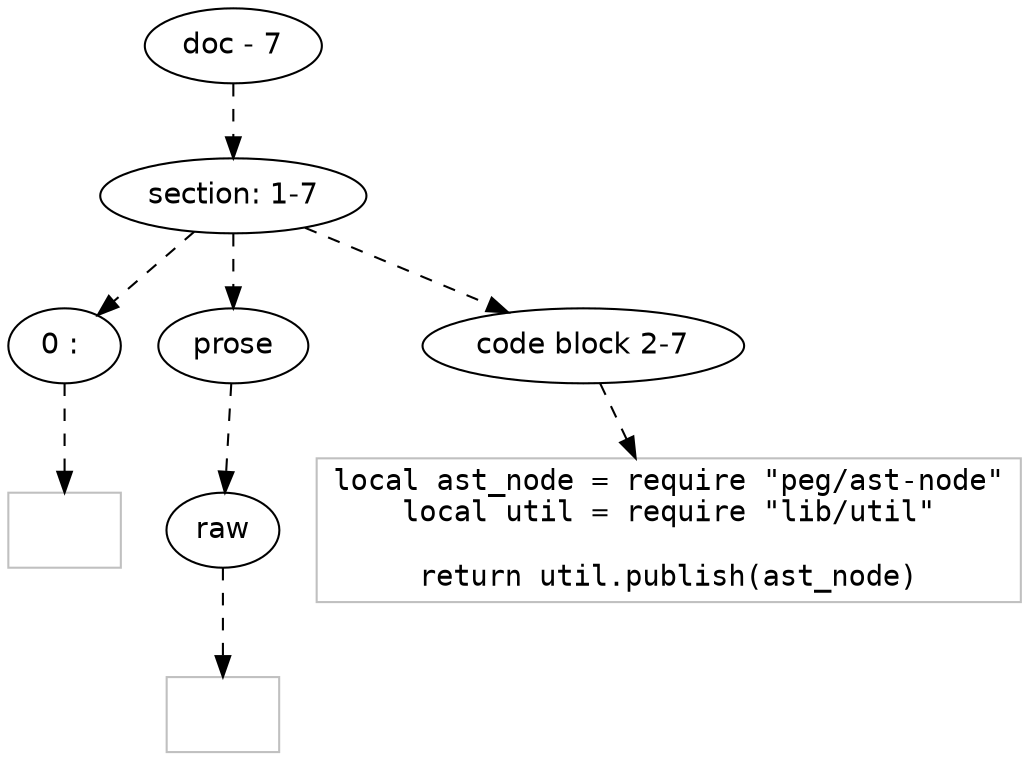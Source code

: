 digraph hierarchy {

node [fontname=Helvetica]
edge [style=dashed]

doc_0 [label="doc - 7"]


doc_0 -> { section_1}
{rank=same; section_1}

section_1 [label="section: 1-7"]


section_1 -> { header_2 prose_3 codeblock_4}
{rank=same; header_2 prose_3 codeblock_4}

header_2 [label="0 : "]

prose_3 [label="prose"]

codeblock_4 [label="code block 2-7"]


header_2 -> leaf_5
leaf_5  [color=Gray,shape=rectangle,fontname=Inconsolata,label=""]
prose_3 -> { raw_6}
{rank=same; raw_6}

raw_6 [label="raw"]


raw_6 -> leaf_7
leaf_7  [color=Gray,shape=rectangle,fontname=Inconsolata,label=""]
codeblock_4 -> leaf_8
leaf_8  [color=Gray,shape=rectangle,fontname=Inconsolata,label="local ast_node = require \"peg/ast-node\"
local util = require \"lib/util\"

return util.publish(ast_node)"]

}
